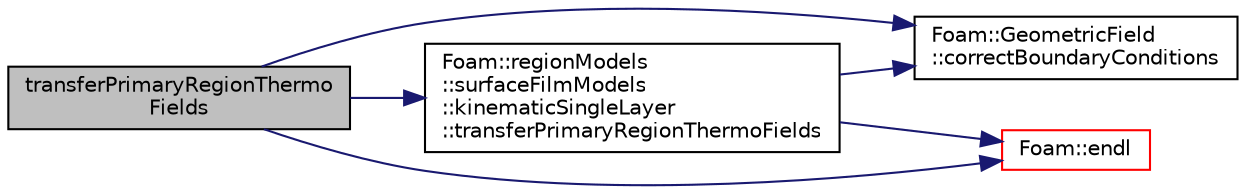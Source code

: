 digraph "transferPrimaryRegionThermoFields"
{
  bgcolor="transparent";
  edge [fontname="Helvetica",fontsize="10",labelfontname="Helvetica",labelfontsize="10"];
  node [fontname="Helvetica",fontsize="10",shape=record];
  rankdir="LR";
  Node745 [label="transferPrimaryRegionThermo\lFields",height=0.2,width=0.4,color="black", fillcolor="grey75", style="filled", fontcolor="black"];
  Node745 -> Node746 [color="midnightblue",fontsize="10",style="solid",fontname="Helvetica"];
  Node746 [label="Foam::GeometricField\l::correctBoundaryConditions",height=0.2,width=0.4,color="black",URL="$a23249.html#acaf6878ef900e593c4b20812f1b567d6",tooltip="Correct boundary field. "];
  Node745 -> Node747 [color="midnightblue",fontsize="10",style="solid",fontname="Helvetica"];
  Node747 [label="Foam::endl",height=0.2,width=0.4,color="red",URL="$a21851.html#a2db8fe02a0d3909e9351bb4275b23ce4",tooltip="Add newline and flush stream. "];
  Node745 -> Node749 [color="midnightblue",fontsize="10",style="solid",fontname="Helvetica"];
  Node749 [label="Foam::regionModels\l::surfaceFilmModels\l::kinematicSingleLayer\l::transferPrimaryRegionThermoFields",height=0.2,width=0.4,color="black",URL="$a30117.html#a0eb1436faaab45238087d3a515ef1a8b",tooltip="Transfer thermo fields from the primary region to the film region. "];
  Node749 -> Node746 [color="midnightblue",fontsize="10",style="solid",fontname="Helvetica"];
  Node749 -> Node747 [color="midnightblue",fontsize="10",style="solid",fontname="Helvetica"];
}
